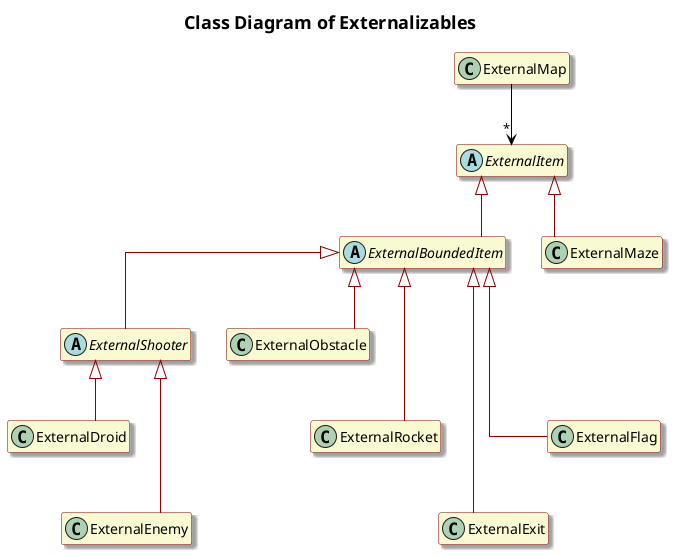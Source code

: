 @startuml
'https://plantuml.com/class-diagram

'set namespaceSeparator none
skinparam linetype ortho
skinparam Shadowing true
skinparam title {
   FontName Arial
}
skinparam package {
   Style rectangle
   BorderColor Gray
}
skinparam class {
   BackgroundColor LightGoldenRodYellow
   BorderColor DarkRed
   FontName Arial
   ArrowColor Black
}
hide empty members
'hide circle

title = Class Diagram of Externalizables

class ExternalMap
abstract class ExternalItem
abstract class ExternalBoundedItem
abstract class ExternalShooter
ExternalMap --> "*" ExternalItem
ExternalItem <|-[#DarkRed]- ExternalBoundedItem
ExternalItem <|-[#DarkRed]- ExternalMaze
ExternalBoundedItem <|-[#DarkRed]- ExternalShooter
ExternalShooter <|-[#DarkRed]- ExternalDroid
ExternalShooter <|-[#DarkRed]- ExternalEnemy
ExternalBoundedItem <|-[#DarkRed]- ExternalObstacle
ExternalBoundedItem <|-[#DarkRed]- ExternalRocket
ExternalBoundedItem <|-[#DarkRed]- ExternalExit
ExternalBoundedItem <|-[#DarkRed]- ExternalFlag
ExternalDroid -[hidden]- ExternalEnemy
ExternalObstacle -[hidden]- ExternalRocket
ExternalRocket -[hidden]- ExternalExit
ExternalFlag -[hidden]- ExternalExit

@enduml